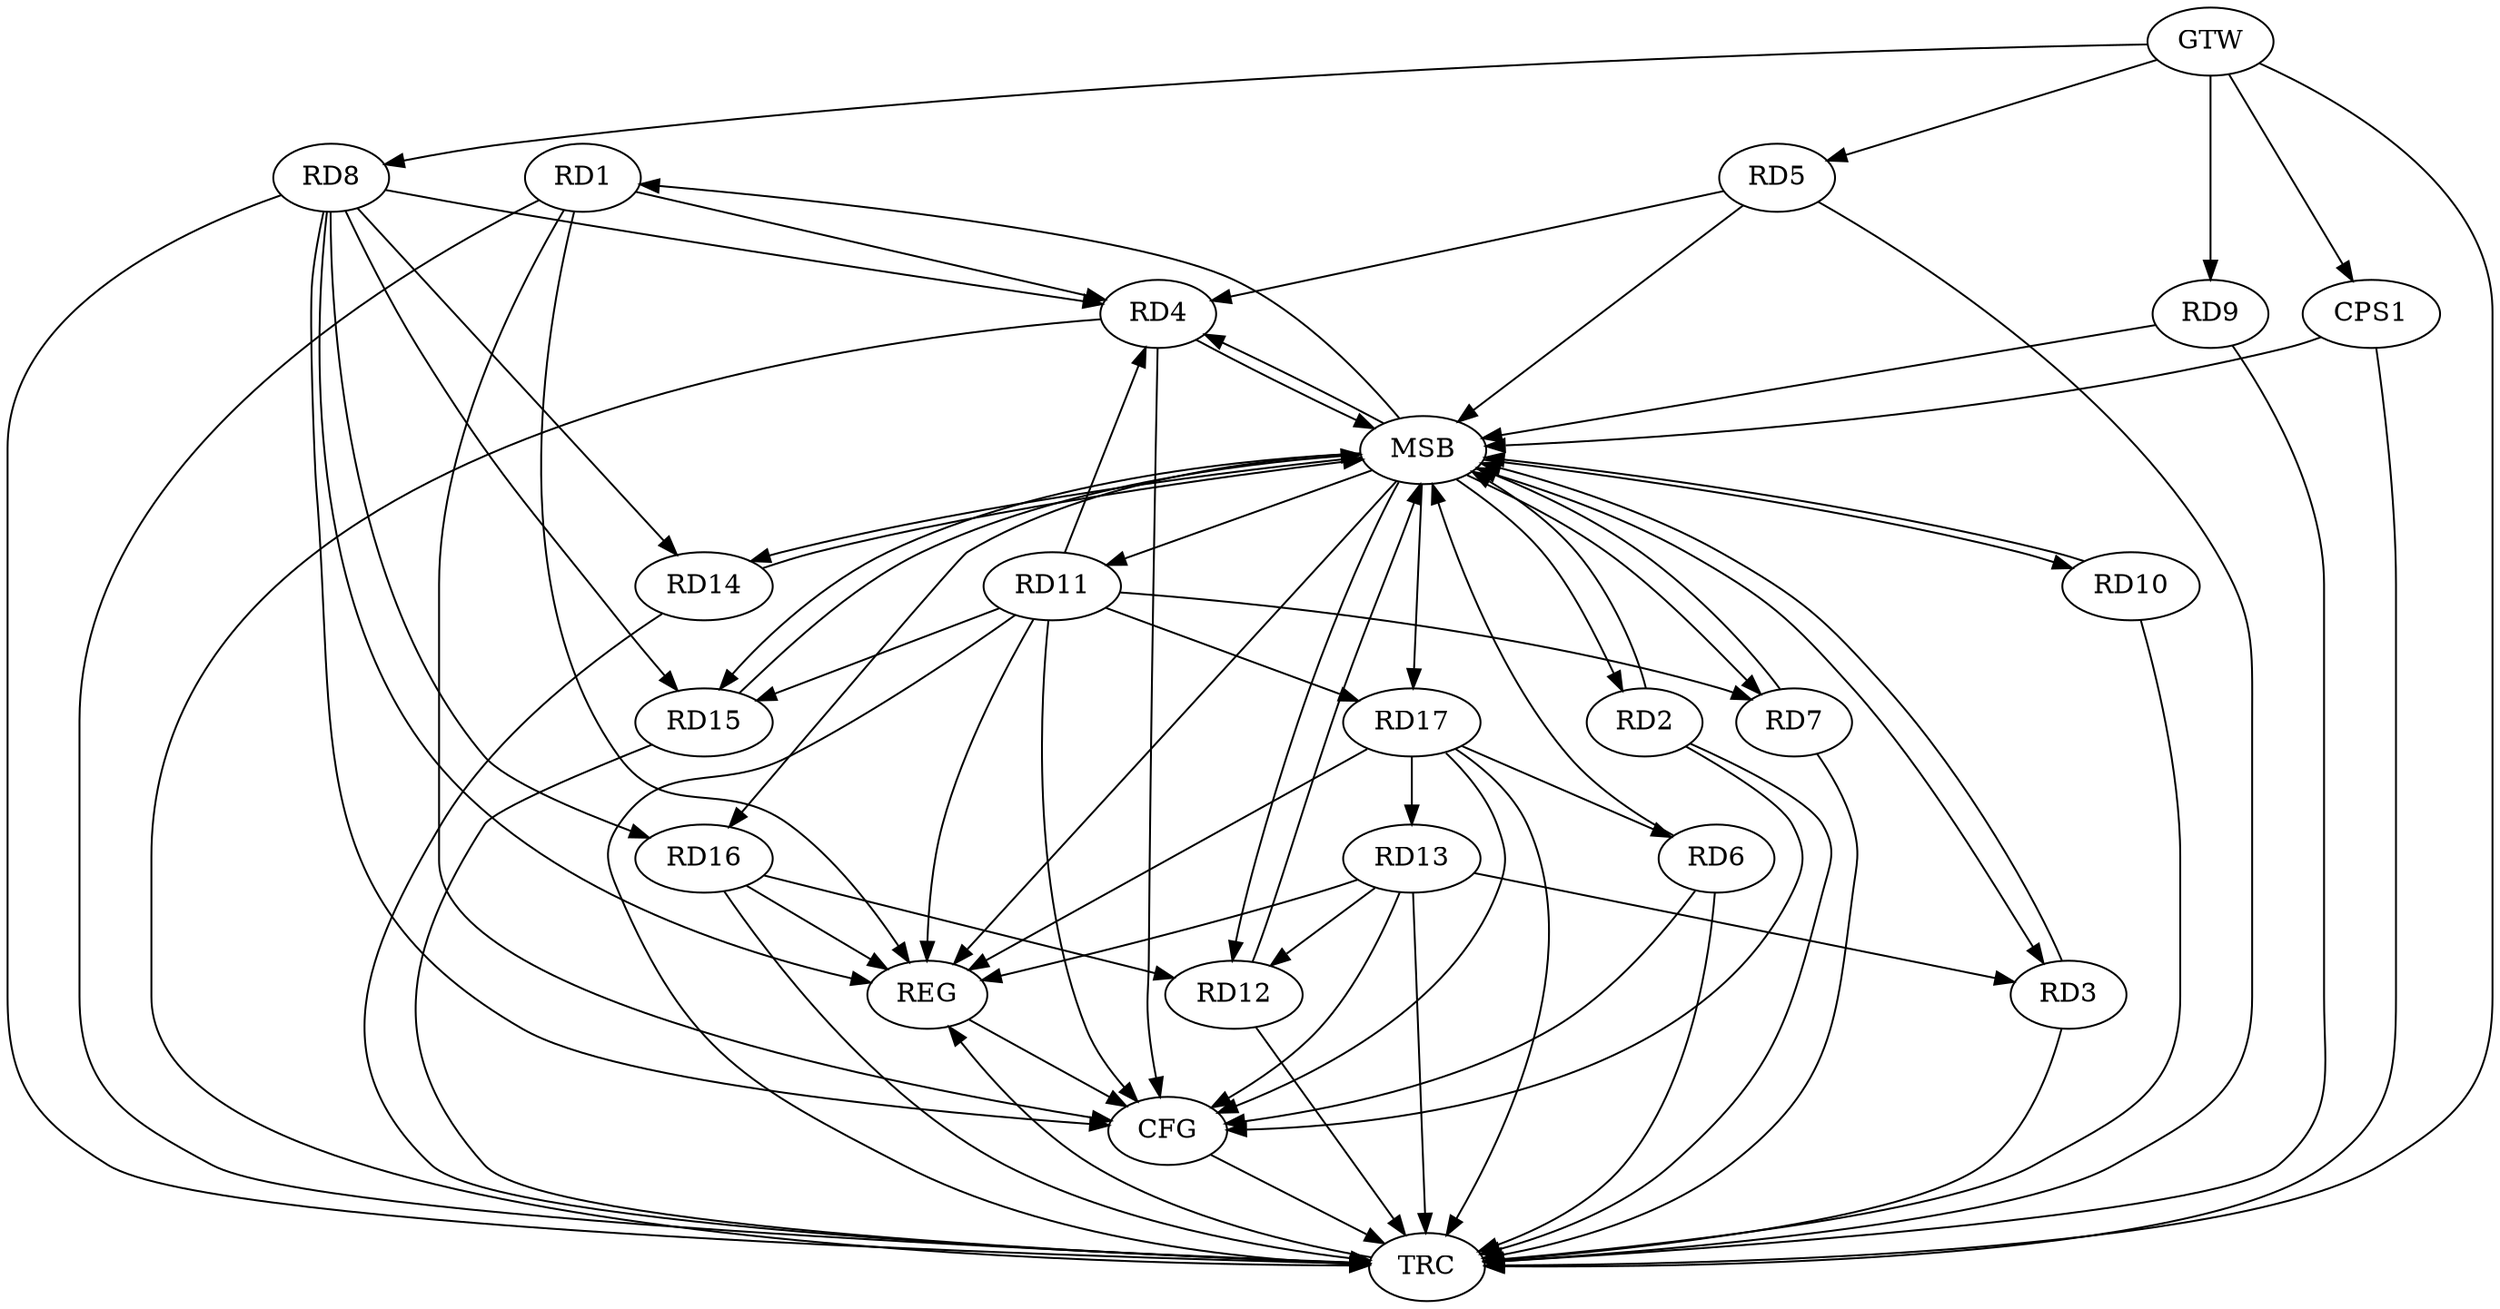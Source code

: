 strict digraph G {
  RD1 [ label="RD1" ];
  RD2 [ label="RD2" ];
  RD3 [ label="RD3" ];
  RD4 [ label="RD4" ];
  RD5 [ label="RD5" ];
  RD6 [ label="RD6" ];
  RD7 [ label="RD7" ];
  RD8 [ label="RD8" ];
  RD9 [ label="RD9" ];
  RD10 [ label="RD10" ];
  RD11 [ label="RD11" ];
  RD12 [ label="RD12" ];
  RD13 [ label="RD13" ];
  RD14 [ label="RD14" ];
  RD15 [ label="RD15" ];
  RD16 [ label="RD16" ];
  RD17 [ label="RD17" ];
  CPS1 [ label="CPS1" ];
  GTW [ label="GTW" ];
  REG [ label="REG" ];
  MSB [ label="MSB" ];
  CFG [ label="CFG" ];
  TRC [ label="TRC" ];
  RD13 -> RD3;
  RD8 -> RD4;
  RD11 -> RD4;
  RD17 -> RD6;
  RD11 -> RD7;
  RD8 -> RD14;
  RD8 -> RD15;
  RD8 -> RD16;
  RD11 -> RD15;
  RD11 -> RD17;
  RD13 -> RD12;
  RD16 -> RD12;
  RD17 -> RD13;
  GTW -> RD5;
  GTW -> RD8;
  GTW -> RD9;
  GTW -> CPS1;
  RD1 -> REG;
  RD8 -> REG;
  RD11 -> REG;
  RD13 -> REG;
  RD16 -> REG;
  RD17 -> REG;
  RD2 -> MSB;
  MSB -> REG;
  RD3 -> MSB;
  RD4 -> MSB;
  MSB -> RD11;
  MSB -> RD16;
  MSB -> RD17;
  RD5 -> MSB;
  MSB -> RD1;
  MSB -> RD3;
  RD6 -> MSB;
  MSB -> RD4;
  MSB -> RD12;
  RD7 -> MSB;
  RD9 -> MSB;
  RD10 -> MSB;
  RD12 -> MSB;
  RD14 -> MSB;
  RD15 -> MSB;
  CPS1 -> MSB;
  MSB -> RD2;
  MSB -> RD7;
  MSB -> RD10;
  MSB -> RD14;
  MSB -> RD15;
  RD11 -> CFG;
  RD17 -> CFG;
  RD1 -> CFG;
  RD8 -> CFG;
  RD4 -> CFG;
  RD2 -> CFG;
  RD13 -> CFG;
  RD6 -> CFG;
  REG -> CFG;
  RD1 -> TRC;
  RD2 -> TRC;
  RD3 -> TRC;
  RD4 -> TRC;
  RD5 -> TRC;
  RD6 -> TRC;
  RD7 -> TRC;
  RD8 -> TRC;
  RD9 -> TRC;
  RD10 -> TRC;
  RD11 -> TRC;
  RD12 -> TRC;
  RD13 -> TRC;
  RD14 -> TRC;
  RD15 -> TRC;
  RD16 -> TRC;
  RD17 -> TRC;
  CPS1 -> TRC;
  GTW -> TRC;
  CFG -> TRC;
  TRC -> REG;
  RD5 -> RD4;
  RD1 -> RD4;
}
